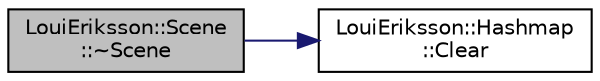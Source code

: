 digraph "LouiEriksson::Scene::~Scene"
{
 // LATEX_PDF_SIZE
  edge [fontname="Helvetica",fontsize="10",labelfontname="Helvetica",labelfontsize="10"];
  node [fontname="Helvetica",fontsize="10",shape=record];
  rankdir="LR";
  Node1 [label="LouiEriksson::Scene\l::~Scene",height=0.2,width=0.4,color="black", fillcolor="grey75", style="filled", fontcolor="black",tooltip=" "];
  Node1 -> Node2 [color="midnightblue",fontsize="10",style="solid",fontname="Helvetica"];
  Node2 [label="LouiEriksson::Hashmap\l::Clear",height=0.2,width=0.4,color="black", fillcolor="white", style="filled",URL="$class_loui_eriksson_1_1_hashmap.html#aca42f461d97dbee1b773a9942b5a5bc1",tooltip="Clears all entries from the hashmap."];
}
